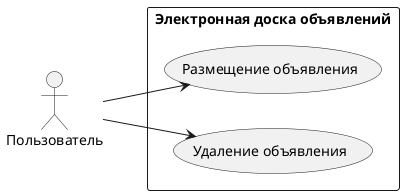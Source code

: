 @startuml
left to right direction
skinparam packageStyle rectangle
actor Пользователь as User

rectangle "Электронная доска объявлений" {
  usecase "Размещение объявления" as PlaceAd
  usecase "Удаление объявления" as DeleteAd
  User --> PlaceAd
  User --> DeleteAd
}
@enduml

